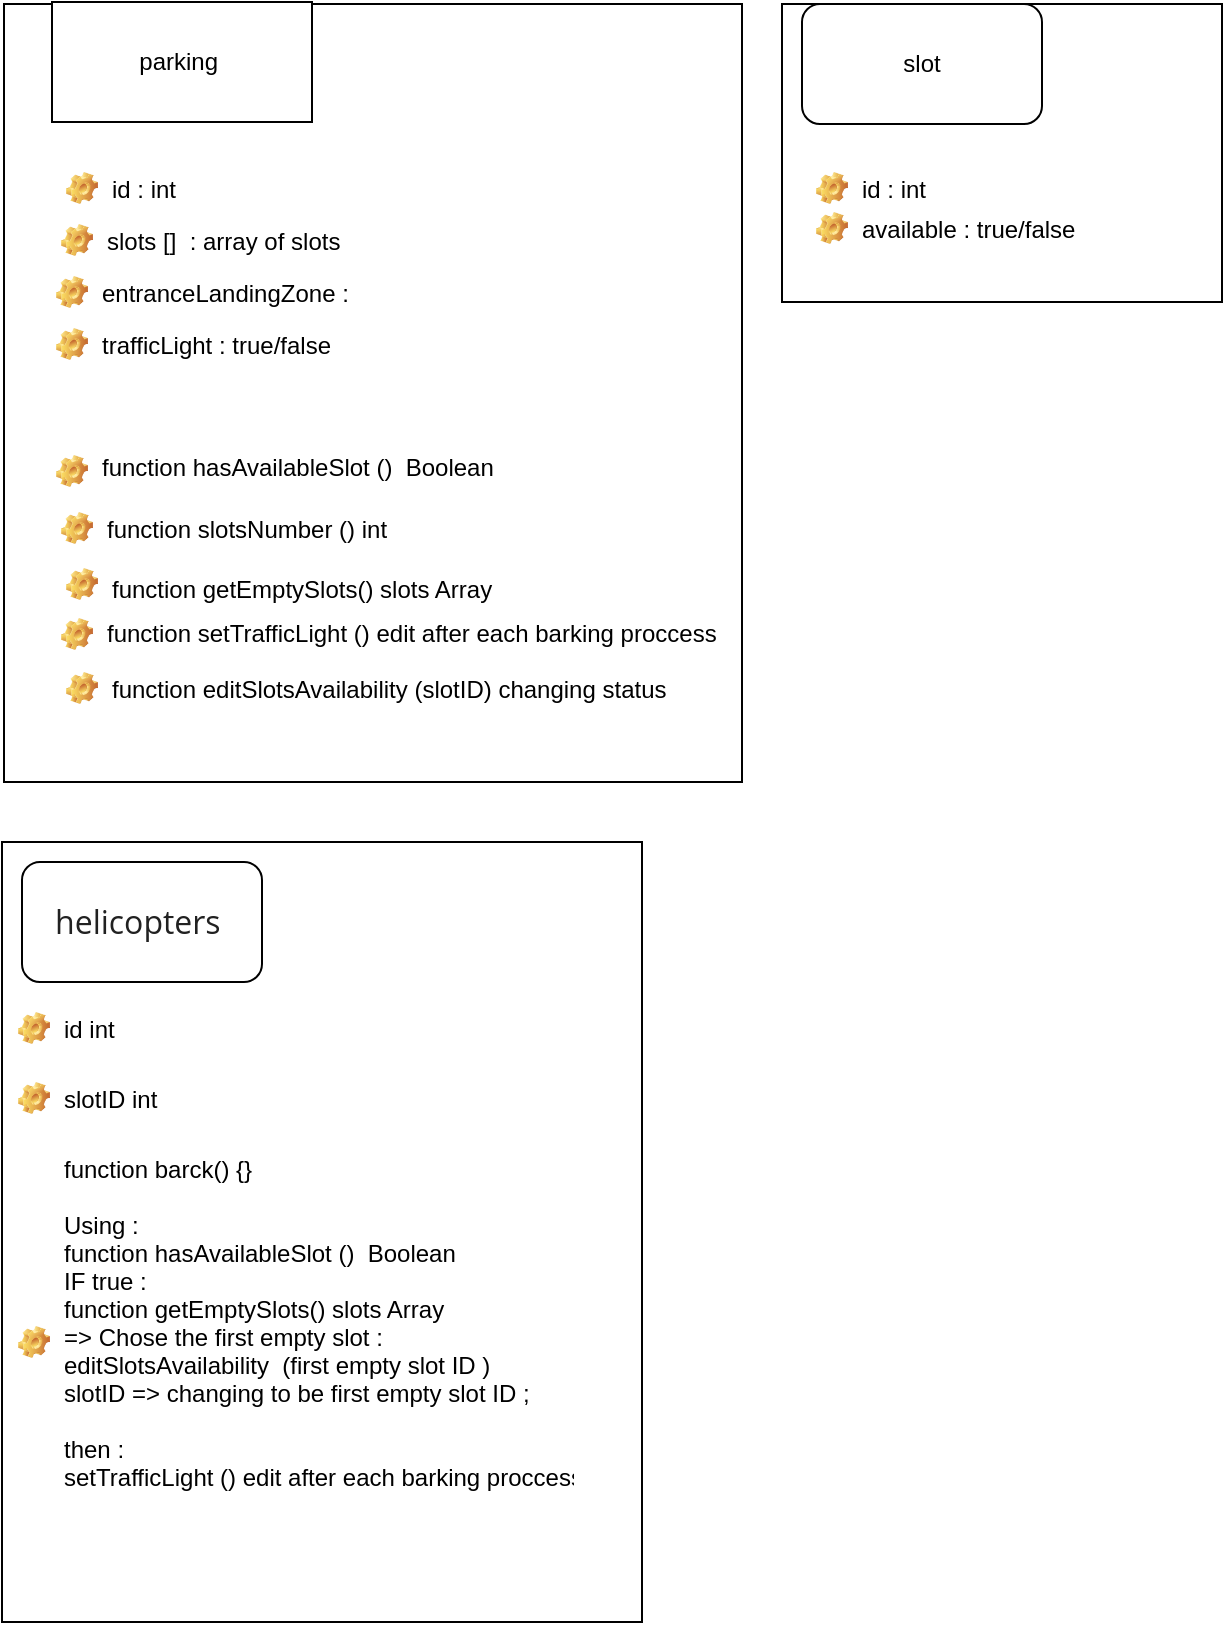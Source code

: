 <mxfile version="20.3.0" type="github">
  <diagram id="C5RBs43oDa-KdzZeNtuy" name="Page-1">
    <mxGraphModel dx="868" dy="482" grid="1" gridSize="10" guides="1" tooltips="1" connect="1" arrows="1" fold="1" page="1" pageScale="1" pageWidth="827" pageHeight="1169" math="0" shadow="0">
      <root>
        <mxCell id="WIyWlLk6GJQsqaUBKTNV-0" />
        <mxCell id="WIyWlLk6GJQsqaUBKTNV-1" parent="WIyWlLk6GJQsqaUBKTNV-0" />
        <mxCell id="TLLuaRGl2-pVpAP0r3hR-9" value="" style="rounded=0;whiteSpace=wrap;html=1;" vertex="1" parent="WIyWlLk6GJQsqaUBKTNV-1">
          <mxGeometry x="91" y="51" width="369" height="389" as="geometry" />
        </mxCell>
        <mxCell id="TLLuaRGl2-pVpAP0r3hR-10" value="parking&amp;nbsp;&lt;br&gt;" style="rounded=0;whiteSpace=wrap;html=1;" vertex="1" parent="WIyWlLk6GJQsqaUBKTNV-1">
          <mxGeometry x="115" y="50" width="130" height="60" as="geometry" />
        </mxCell>
        <mxCell id="TLLuaRGl2-pVpAP0r3hR-14" value="id : int&#xa;  " style="label;fontStyle=0;strokeColor=none;fillColor=none;align=left;verticalAlign=top;overflow=hidden;spacingLeft=28;spacingRight=4;rotatable=0;points=[[0,0.5],[1,0.5]];portConstraint=eastwest;imageWidth=16;imageHeight=16;image=img/clipart/Gear_128x128.png" vertex="1" parent="WIyWlLk6GJQsqaUBKTNV-1">
          <mxGeometry x="115" y="130" width="120" height="26" as="geometry" />
        </mxCell>
        <mxCell id="TLLuaRGl2-pVpAP0r3hR-15" value="slots []  : array of slots" style="label;fontStyle=0;strokeColor=none;fillColor=none;align=left;verticalAlign=top;overflow=hidden;spacingLeft=28;spacingRight=4;rotatable=0;points=[[0,0.5],[1,0.5]];portConstraint=eastwest;imageWidth=16;imageHeight=16;image=img/clipart/Gear_128x128.png" vertex="1" parent="WIyWlLk6GJQsqaUBKTNV-1">
          <mxGeometry x="112.5" y="156" width="175" height="26" as="geometry" />
        </mxCell>
        <mxCell id="TLLuaRGl2-pVpAP0r3hR-16" value="entranceLandingZone : " style="label;fontStyle=0;strokeColor=none;fillColor=none;align=left;verticalAlign=top;overflow=hidden;spacingLeft=28;spacingRight=4;rotatable=0;points=[[0,0.5],[1,0.5]];portConstraint=eastwest;imageWidth=16;imageHeight=16;image=img/clipart/Gear_128x128.png" vertex="1" parent="WIyWlLk6GJQsqaUBKTNV-1">
          <mxGeometry x="110" y="182" width="180" height="26" as="geometry" />
        </mxCell>
        <mxCell id="TLLuaRGl2-pVpAP0r3hR-18" value="trafficLight : true/false" style="label;fontStyle=0;strokeColor=none;fillColor=none;align=left;verticalAlign=top;overflow=hidden;spacingLeft=28;spacingRight=4;rotatable=0;points=[[0,0.5],[1,0.5]];portConstraint=eastwest;imageWidth=16;imageHeight=16;image=img/clipart/Gear_128x128.png" vertex="1" parent="WIyWlLk6GJQsqaUBKTNV-1">
          <mxGeometry x="110" y="208" width="160" height="26" as="geometry" />
        </mxCell>
        <mxCell id="TLLuaRGl2-pVpAP0r3hR-19" value="" style="rounded=0;whiteSpace=wrap;html=1;" vertex="1" parent="WIyWlLk6GJQsqaUBKTNV-1">
          <mxGeometry x="480" y="51" width="220" height="149" as="geometry" />
        </mxCell>
        <mxCell id="TLLuaRGl2-pVpAP0r3hR-21" value="slot" style="rounded=1;whiteSpace=wrap;html=1;" vertex="1" parent="WIyWlLk6GJQsqaUBKTNV-1">
          <mxGeometry x="490" y="51" width="120" height="60" as="geometry" />
        </mxCell>
        <mxCell id="TLLuaRGl2-pVpAP0r3hR-22" value="available : true/false" style="label;fontStyle=0;strokeColor=none;fillColor=none;align=left;verticalAlign=top;overflow=hidden;spacingLeft=28;spacingRight=4;rotatable=0;points=[[0,0.5],[1,0.5]];portConstraint=eastwest;imageWidth=16;imageHeight=16;image=img/clipart/Gear_128x128.png" vertex="1" parent="WIyWlLk6GJQsqaUBKTNV-1">
          <mxGeometry x="490" y="150" width="170" height="26" as="geometry" />
        </mxCell>
        <mxCell id="TLLuaRGl2-pVpAP0r3hR-23" value="id : int" style="label;fontStyle=0;strokeColor=none;fillColor=none;align=left;verticalAlign=top;overflow=hidden;spacingLeft=28;spacingRight=4;rotatable=0;points=[[0,0.5],[1,0.5]];portConstraint=eastwest;imageWidth=16;imageHeight=16;image=img/clipart/Gear_128x128.png" vertex="1" parent="WIyWlLk6GJQsqaUBKTNV-1">
          <mxGeometry x="490" y="130" width="120" height="26" as="geometry" />
        </mxCell>
        <mxCell id="TLLuaRGl2-pVpAP0r3hR-28" value="function hasAvailableSlot ()  Boolean " style="label;fontStyle=0;strokeColor=none;fillColor=none;align=left;verticalAlign=top;overflow=hidden;spacingLeft=28;spacingRight=4;rotatable=0;points=[[0,0.5],[1,0.5]];portConstraint=eastwest;imageWidth=16;imageHeight=16;image=img/clipart/Gear_128x128.png" vertex="1" parent="WIyWlLk6GJQsqaUBKTNV-1">
          <mxGeometry x="110" y="269" width="251.5" height="31" as="geometry" />
        </mxCell>
        <mxCell id="TLLuaRGl2-pVpAP0r3hR-29" value="function slotsNumber () int " style="label;fontStyle=0;strokeColor=none;fillColor=none;align=left;verticalAlign=top;overflow=hidden;spacingLeft=28;spacingRight=4;rotatable=0;points=[[0,0.5],[1,0.5]];portConstraint=eastwest;imageWidth=16;imageHeight=16;image=img/clipart/Gear_128x128.png" vertex="1" parent="WIyWlLk6GJQsqaUBKTNV-1">
          <mxGeometry x="112.5" y="300" width="227.5" height="26" as="geometry" />
        </mxCell>
        <mxCell id="TLLuaRGl2-pVpAP0r3hR-31" value="" style="rounded=0;whiteSpace=wrap;html=1;" vertex="1" parent="WIyWlLk6GJQsqaUBKTNV-1">
          <mxGeometry x="90" y="470" width="320" height="390" as="geometry" />
        </mxCell>
        <mxCell id="TLLuaRGl2-pVpAP0r3hR-32" value="&lt;span style=&quot;color: rgba(0, 0, 0, 0.87); font-family: &amp;quot;Open Sans&amp;quot;, Assistant, sans-serif; font-size: 16px; text-align: start; background-color: rgb(255, 255, 255);&quot;&gt;helicopters&amp;nbsp;&lt;/span&gt;" style="rounded=1;whiteSpace=wrap;html=1;" vertex="1" parent="WIyWlLk6GJQsqaUBKTNV-1">
          <mxGeometry x="100" y="480" width="120" height="60" as="geometry" />
        </mxCell>
        <mxCell id="TLLuaRGl2-pVpAP0r3hR-33" value="id int" style="label;fontStyle=0;strokeColor=none;fillColor=none;align=left;verticalAlign=top;overflow=hidden;spacingLeft=28;spacingRight=4;rotatable=0;points=[[0,0.5],[1,0.5]];portConstraint=eastwest;imageWidth=16;imageHeight=16;image=img/clipart/Gear_128x128.png" vertex="1" parent="WIyWlLk6GJQsqaUBKTNV-1">
          <mxGeometry x="91" y="550" width="120" height="26" as="geometry" />
        </mxCell>
        <mxCell id="TLLuaRGl2-pVpAP0r3hR-34" value="slotID int" style="label;fontStyle=0;strokeColor=none;fillColor=none;align=left;verticalAlign=top;overflow=hidden;spacingLeft=28;spacingRight=4;rotatable=0;points=[[0,0.5],[1,0.5]];portConstraint=eastwest;imageWidth=16;imageHeight=16;image=img/clipart/Gear_128x128.png" vertex="1" parent="WIyWlLk6GJQsqaUBKTNV-1">
          <mxGeometry x="91" y="585" width="120" height="26" as="geometry" />
        </mxCell>
        <mxCell id="TLLuaRGl2-pVpAP0r3hR-35" value="function barck() {}&#xa;&#xa;Using : &#xa;function hasAvailableSlot ()  Boolean &#xa;IF true : &#xa;function getEmptySlots() slots Array&#xa;=&gt; Chose the first empty slot : &#xa;editSlotsAvailability  (first empty slot ID )&#xa;slotID =&gt; changing to be first empty slot ID ; &#xa;&#xa;then :  &#xa;setTrafficLight () edit after each barking proccess&#xa;&#xa;&#xa;&#xa;" style="label;fontStyle=0;strokeColor=none;fillColor=none;align=left;verticalAlign=top;overflow=hidden;spacingLeft=28;spacingRight=4;rotatable=0;points=[[0,0.5],[1,0.5]];portConstraint=eastwest;imageWidth=16;imageHeight=16;image=img/clipart/Gear_128x128.png" vertex="1" parent="WIyWlLk6GJQsqaUBKTNV-1">
          <mxGeometry x="91" y="620" width="290" height="200" as="geometry" />
        </mxCell>
        <mxCell id="TLLuaRGl2-pVpAP0r3hR-36" value="function getEmptySlots() slots Array" style="label;fontStyle=0;strokeColor=none;fillColor=none;align=left;verticalAlign=top;overflow=hidden;spacingLeft=28;spacingRight=4;rotatable=0;points=[[0,0.5],[1,0.5]];portConstraint=eastwest;imageWidth=16;imageHeight=16;image=img/clipart/Gear_128x128.png" vertex="1" parent="WIyWlLk6GJQsqaUBKTNV-1">
          <mxGeometry x="115" y="330" width="235" height="22" as="geometry" />
        </mxCell>
        <mxCell id="TLLuaRGl2-pVpAP0r3hR-37" value="function setTrafficLight () edit after each barking proccess" style="label;fontStyle=0;strokeColor=none;fillColor=none;align=left;verticalAlign=top;overflow=hidden;spacingLeft=28;spacingRight=4;rotatable=0;points=[[0,0.5],[1,0.5]];portConstraint=eastwest;imageWidth=16;imageHeight=16;image=img/clipart/Gear_128x128.png" vertex="1" parent="WIyWlLk6GJQsqaUBKTNV-1">
          <mxGeometry x="112.5" y="352" width="347.5" height="28" as="geometry" />
        </mxCell>
        <mxCell id="TLLuaRGl2-pVpAP0r3hR-38" value="function editSlotsAvailability (slotID) changing status of specific slot" style="label;fontStyle=0;strokeColor=none;fillColor=none;align=left;verticalAlign=top;overflow=hidden;spacingLeft=28;spacingRight=4;rotatable=0;points=[[0,0.5],[1,0.5]];portConstraint=eastwest;imageWidth=16;imageHeight=16;image=img/clipart/Gear_128x128.png" vertex="1" parent="WIyWlLk6GJQsqaUBKTNV-1">
          <mxGeometry x="115" y="380" width="315" height="26" as="geometry" />
        </mxCell>
      </root>
    </mxGraphModel>
  </diagram>
</mxfile>
